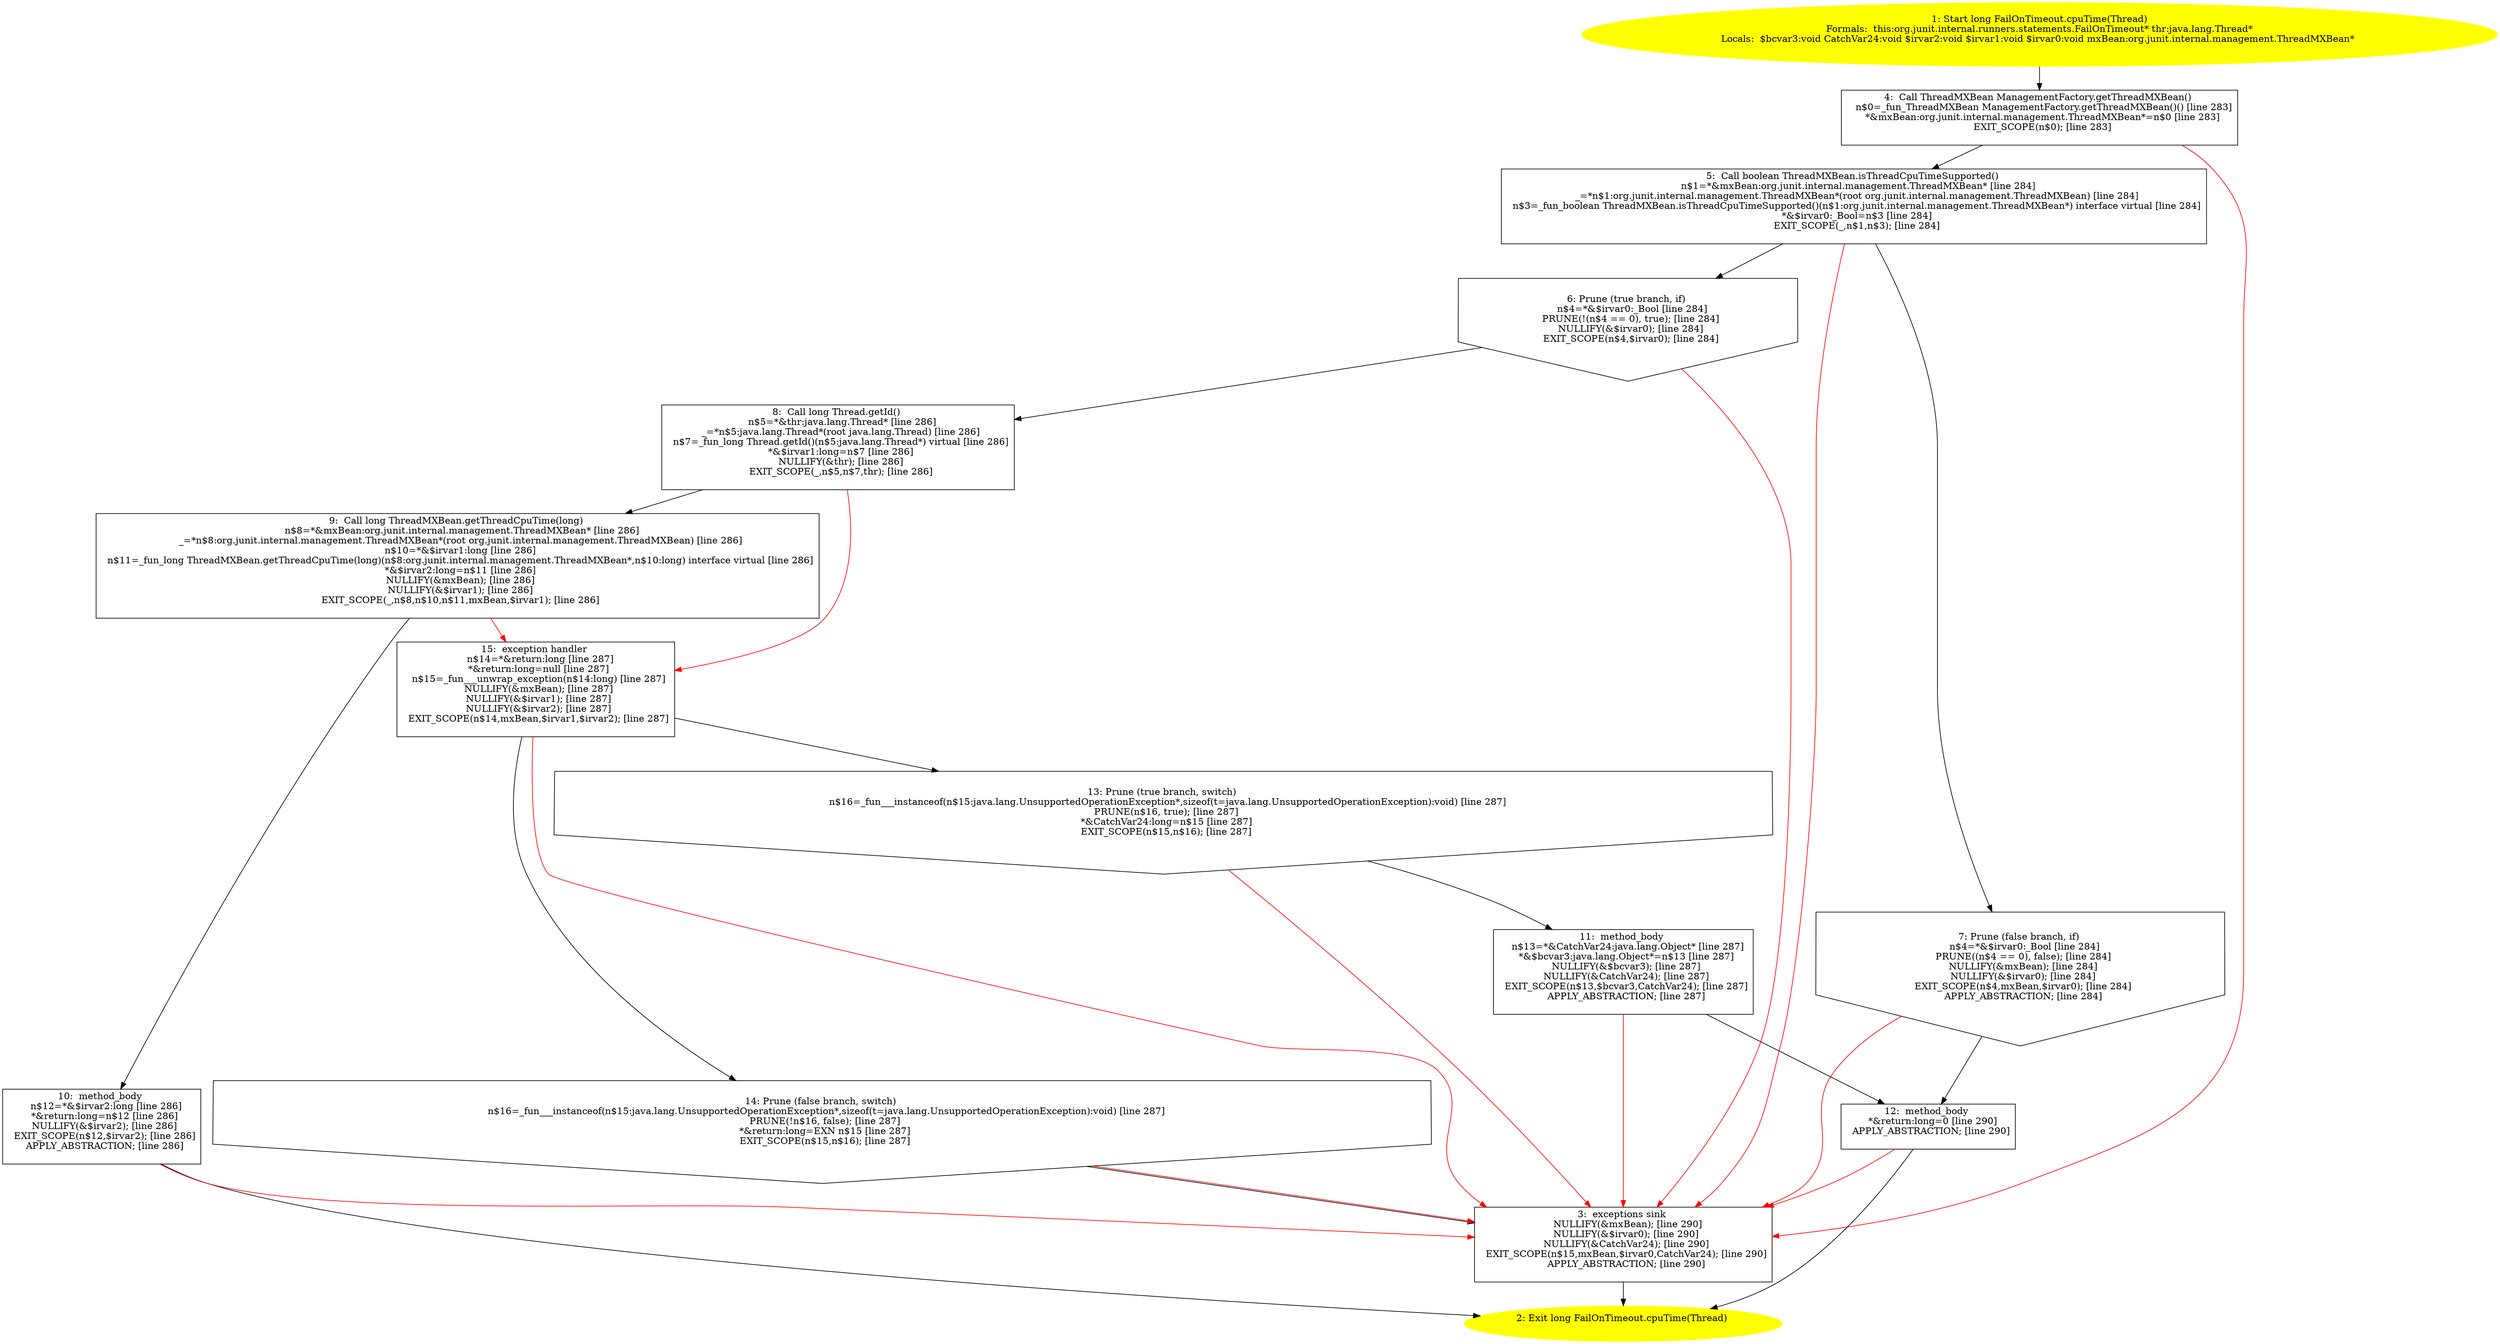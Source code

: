 /* @generated */
digraph cfg {
"org.junit.internal.runners.statements.FailOnTimeout.cpuTime(java.lang.Thread):long.61fa48384c179d860d6d0cd5e066e6f6_1" [label="1: Start long FailOnTimeout.cpuTime(Thread)\nFormals:  this:org.junit.internal.runners.statements.FailOnTimeout* thr:java.lang.Thread*\nLocals:  $bcvar3:void CatchVar24:void $irvar2:void $irvar1:void $irvar0:void mxBean:org.junit.internal.management.ThreadMXBean* \n  " color=yellow style=filled]
	

	 "org.junit.internal.runners.statements.FailOnTimeout.cpuTime(java.lang.Thread):long.61fa48384c179d860d6d0cd5e066e6f6_1" -> "org.junit.internal.runners.statements.FailOnTimeout.cpuTime(java.lang.Thread):long.61fa48384c179d860d6d0cd5e066e6f6_4" ;
"org.junit.internal.runners.statements.FailOnTimeout.cpuTime(java.lang.Thread):long.61fa48384c179d860d6d0cd5e066e6f6_2" [label="2: Exit long FailOnTimeout.cpuTime(Thread) \n  " color=yellow style=filled]
	

"org.junit.internal.runners.statements.FailOnTimeout.cpuTime(java.lang.Thread):long.61fa48384c179d860d6d0cd5e066e6f6_3" [label="3:  exceptions sink \n   NULLIFY(&mxBean); [line 290]\n  NULLIFY(&$irvar0); [line 290]\n  NULLIFY(&CatchVar24); [line 290]\n  EXIT_SCOPE(n$15,mxBean,$irvar0,CatchVar24); [line 290]\n  APPLY_ABSTRACTION; [line 290]\n " shape="box"]
	

	 "org.junit.internal.runners.statements.FailOnTimeout.cpuTime(java.lang.Thread):long.61fa48384c179d860d6d0cd5e066e6f6_3" -> "org.junit.internal.runners.statements.FailOnTimeout.cpuTime(java.lang.Thread):long.61fa48384c179d860d6d0cd5e066e6f6_2" ;
"org.junit.internal.runners.statements.FailOnTimeout.cpuTime(java.lang.Thread):long.61fa48384c179d860d6d0cd5e066e6f6_4" [label="4:  Call ThreadMXBean ManagementFactory.getThreadMXBean() \n   n$0=_fun_ThreadMXBean ManagementFactory.getThreadMXBean()() [line 283]\n  *&mxBean:org.junit.internal.management.ThreadMXBean*=n$0 [line 283]\n  EXIT_SCOPE(n$0); [line 283]\n " shape="box"]
	

	 "org.junit.internal.runners.statements.FailOnTimeout.cpuTime(java.lang.Thread):long.61fa48384c179d860d6d0cd5e066e6f6_4" -> "org.junit.internal.runners.statements.FailOnTimeout.cpuTime(java.lang.Thread):long.61fa48384c179d860d6d0cd5e066e6f6_5" ;
	 "org.junit.internal.runners.statements.FailOnTimeout.cpuTime(java.lang.Thread):long.61fa48384c179d860d6d0cd5e066e6f6_4" -> "org.junit.internal.runners.statements.FailOnTimeout.cpuTime(java.lang.Thread):long.61fa48384c179d860d6d0cd5e066e6f6_3" [color="red" ];
"org.junit.internal.runners.statements.FailOnTimeout.cpuTime(java.lang.Thread):long.61fa48384c179d860d6d0cd5e066e6f6_5" [label="5:  Call boolean ThreadMXBean.isThreadCpuTimeSupported() \n   n$1=*&mxBean:org.junit.internal.management.ThreadMXBean* [line 284]\n  _=*n$1:org.junit.internal.management.ThreadMXBean*(root org.junit.internal.management.ThreadMXBean) [line 284]\n  n$3=_fun_boolean ThreadMXBean.isThreadCpuTimeSupported()(n$1:org.junit.internal.management.ThreadMXBean*) interface virtual [line 284]\n  *&$irvar0:_Bool=n$3 [line 284]\n  EXIT_SCOPE(_,n$1,n$3); [line 284]\n " shape="box"]
	

	 "org.junit.internal.runners.statements.FailOnTimeout.cpuTime(java.lang.Thread):long.61fa48384c179d860d6d0cd5e066e6f6_5" -> "org.junit.internal.runners.statements.FailOnTimeout.cpuTime(java.lang.Thread):long.61fa48384c179d860d6d0cd5e066e6f6_6" ;
	 "org.junit.internal.runners.statements.FailOnTimeout.cpuTime(java.lang.Thread):long.61fa48384c179d860d6d0cd5e066e6f6_5" -> "org.junit.internal.runners.statements.FailOnTimeout.cpuTime(java.lang.Thread):long.61fa48384c179d860d6d0cd5e066e6f6_7" ;
	 "org.junit.internal.runners.statements.FailOnTimeout.cpuTime(java.lang.Thread):long.61fa48384c179d860d6d0cd5e066e6f6_5" -> "org.junit.internal.runners.statements.FailOnTimeout.cpuTime(java.lang.Thread):long.61fa48384c179d860d6d0cd5e066e6f6_3" [color="red" ];
"org.junit.internal.runners.statements.FailOnTimeout.cpuTime(java.lang.Thread):long.61fa48384c179d860d6d0cd5e066e6f6_6" [label="6: Prune (true branch, if) \n   n$4=*&$irvar0:_Bool [line 284]\n  PRUNE(!(n$4 == 0), true); [line 284]\n  NULLIFY(&$irvar0); [line 284]\n  EXIT_SCOPE(n$4,$irvar0); [line 284]\n " shape="invhouse"]
	

	 "org.junit.internal.runners.statements.FailOnTimeout.cpuTime(java.lang.Thread):long.61fa48384c179d860d6d0cd5e066e6f6_6" -> "org.junit.internal.runners.statements.FailOnTimeout.cpuTime(java.lang.Thread):long.61fa48384c179d860d6d0cd5e066e6f6_8" ;
	 "org.junit.internal.runners.statements.FailOnTimeout.cpuTime(java.lang.Thread):long.61fa48384c179d860d6d0cd5e066e6f6_6" -> "org.junit.internal.runners.statements.FailOnTimeout.cpuTime(java.lang.Thread):long.61fa48384c179d860d6d0cd5e066e6f6_3" [color="red" ];
"org.junit.internal.runners.statements.FailOnTimeout.cpuTime(java.lang.Thread):long.61fa48384c179d860d6d0cd5e066e6f6_7" [label="7: Prune (false branch, if) \n   n$4=*&$irvar0:_Bool [line 284]\n  PRUNE((n$4 == 0), false); [line 284]\n  NULLIFY(&mxBean); [line 284]\n  NULLIFY(&$irvar0); [line 284]\n  EXIT_SCOPE(n$4,mxBean,$irvar0); [line 284]\n  APPLY_ABSTRACTION; [line 284]\n " shape="invhouse"]
	

	 "org.junit.internal.runners.statements.FailOnTimeout.cpuTime(java.lang.Thread):long.61fa48384c179d860d6d0cd5e066e6f6_7" -> "org.junit.internal.runners.statements.FailOnTimeout.cpuTime(java.lang.Thread):long.61fa48384c179d860d6d0cd5e066e6f6_12" ;
	 "org.junit.internal.runners.statements.FailOnTimeout.cpuTime(java.lang.Thread):long.61fa48384c179d860d6d0cd5e066e6f6_7" -> "org.junit.internal.runners.statements.FailOnTimeout.cpuTime(java.lang.Thread):long.61fa48384c179d860d6d0cd5e066e6f6_3" [color="red" ];
"org.junit.internal.runners.statements.FailOnTimeout.cpuTime(java.lang.Thread):long.61fa48384c179d860d6d0cd5e066e6f6_8" [label="8:  Call long Thread.getId() \n   n$5=*&thr:java.lang.Thread* [line 286]\n  _=*n$5:java.lang.Thread*(root java.lang.Thread) [line 286]\n  n$7=_fun_long Thread.getId()(n$5:java.lang.Thread*) virtual [line 286]\n  *&$irvar1:long=n$7 [line 286]\n  NULLIFY(&thr); [line 286]\n  EXIT_SCOPE(_,n$5,n$7,thr); [line 286]\n " shape="box"]
	

	 "org.junit.internal.runners.statements.FailOnTimeout.cpuTime(java.lang.Thread):long.61fa48384c179d860d6d0cd5e066e6f6_8" -> "org.junit.internal.runners.statements.FailOnTimeout.cpuTime(java.lang.Thread):long.61fa48384c179d860d6d0cd5e066e6f6_9" ;
	 "org.junit.internal.runners.statements.FailOnTimeout.cpuTime(java.lang.Thread):long.61fa48384c179d860d6d0cd5e066e6f6_8" -> "org.junit.internal.runners.statements.FailOnTimeout.cpuTime(java.lang.Thread):long.61fa48384c179d860d6d0cd5e066e6f6_15" [color="red" ];
"org.junit.internal.runners.statements.FailOnTimeout.cpuTime(java.lang.Thread):long.61fa48384c179d860d6d0cd5e066e6f6_9" [label="9:  Call long ThreadMXBean.getThreadCpuTime(long) \n   n$8=*&mxBean:org.junit.internal.management.ThreadMXBean* [line 286]\n  _=*n$8:org.junit.internal.management.ThreadMXBean*(root org.junit.internal.management.ThreadMXBean) [line 286]\n  n$10=*&$irvar1:long [line 286]\n  n$11=_fun_long ThreadMXBean.getThreadCpuTime(long)(n$8:org.junit.internal.management.ThreadMXBean*,n$10:long) interface virtual [line 286]\n  *&$irvar2:long=n$11 [line 286]\n  NULLIFY(&mxBean); [line 286]\n  NULLIFY(&$irvar1); [line 286]\n  EXIT_SCOPE(_,n$8,n$10,n$11,mxBean,$irvar1); [line 286]\n " shape="box"]
	

	 "org.junit.internal.runners.statements.FailOnTimeout.cpuTime(java.lang.Thread):long.61fa48384c179d860d6d0cd5e066e6f6_9" -> "org.junit.internal.runners.statements.FailOnTimeout.cpuTime(java.lang.Thread):long.61fa48384c179d860d6d0cd5e066e6f6_10" ;
	 "org.junit.internal.runners.statements.FailOnTimeout.cpuTime(java.lang.Thread):long.61fa48384c179d860d6d0cd5e066e6f6_9" -> "org.junit.internal.runners.statements.FailOnTimeout.cpuTime(java.lang.Thread):long.61fa48384c179d860d6d0cd5e066e6f6_15" [color="red" ];
"org.junit.internal.runners.statements.FailOnTimeout.cpuTime(java.lang.Thread):long.61fa48384c179d860d6d0cd5e066e6f6_10" [label="10:  method_body \n   n$12=*&$irvar2:long [line 286]\n  *&return:long=n$12 [line 286]\n  NULLIFY(&$irvar2); [line 286]\n  EXIT_SCOPE(n$12,$irvar2); [line 286]\n  APPLY_ABSTRACTION; [line 286]\n " shape="box"]
	

	 "org.junit.internal.runners.statements.FailOnTimeout.cpuTime(java.lang.Thread):long.61fa48384c179d860d6d0cd5e066e6f6_10" -> "org.junit.internal.runners.statements.FailOnTimeout.cpuTime(java.lang.Thread):long.61fa48384c179d860d6d0cd5e066e6f6_2" ;
	 "org.junit.internal.runners.statements.FailOnTimeout.cpuTime(java.lang.Thread):long.61fa48384c179d860d6d0cd5e066e6f6_10" -> "org.junit.internal.runners.statements.FailOnTimeout.cpuTime(java.lang.Thread):long.61fa48384c179d860d6d0cd5e066e6f6_3" [color="red" ];
"org.junit.internal.runners.statements.FailOnTimeout.cpuTime(java.lang.Thread):long.61fa48384c179d860d6d0cd5e066e6f6_11" [label="11:  method_body \n   n$13=*&CatchVar24:java.lang.Object* [line 287]\n  *&$bcvar3:java.lang.Object*=n$13 [line 287]\n  NULLIFY(&$bcvar3); [line 287]\n  NULLIFY(&CatchVar24); [line 287]\n  EXIT_SCOPE(n$13,$bcvar3,CatchVar24); [line 287]\n  APPLY_ABSTRACTION; [line 287]\n " shape="box"]
	

	 "org.junit.internal.runners.statements.FailOnTimeout.cpuTime(java.lang.Thread):long.61fa48384c179d860d6d0cd5e066e6f6_11" -> "org.junit.internal.runners.statements.FailOnTimeout.cpuTime(java.lang.Thread):long.61fa48384c179d860d6d0cd5e066e6f6_12" ;
	 "org.junit.internal.runners.statements.FailOnTimeout.cpuTime(java.lang.Thread):long.61fa48384c179d860d6d0cd5e066e6f6_11" -> "org.junit.internal.runners.statements.FailOnTimeout.cpuTime(java.lang.Thread):long.61fa48384c179d860d6d0cd5e066e6f6_3" [color="red" ];
"org.junit.internal.runners.statements.FailOnTimeout.cpuTime(java.lang.Thread):long.61fa48384c179d860d6d0cd5e066e6f6_12" [label="12:  method_body \n   *&return:long=0 [line 290]\n  APPLY_ABSTRACTION; [line 290]\n " shape="box"]
	

	 "org.junit.internal.runners.statements.FailOnTimeout.cpuTime(java.lang.Thread):long.61fa48384c179d860d6d0cd5e066e6f6_12" -> "org.junit.internal.runners.statements.FailOnTimeout.cpuTime(java.lang.Thread):long.61fa48384c179d860d6d0cd5e066e6f6_2" ;
	 "org.junit.internal.runners.statements.FailOnTimeout.cpuTime(java.lang.Thread):long.61fa48384c179d860d6d0cd5e066e6f6_12" -> "org.junit.internal.runners.statements.FailOnTimeout.cpuTime(java.lang.Thread):long.61fa48384c179d860d6d0cd5e066e6f6_3" [color="red" ];
"org.junit.internal.runners.statements.FailOnTimeout.cpuTime(java.lang.Thread):long.61fa48384c179d860d6d0cd5e066e6f6_13" [label="13: Prune (true branch, switch) \n   n$16=_fun___instanceof(n$15:java.lang.UnsupportedOperationException*,sizeof(t=java.lang.UnsupportedOperationException):void) [line 287]\n  PRUNE(n$16, true); [line 287]\n  *&CatchVar24:long=n$15 [line 287]\n  EXIT_SCOPE(n$15,n$16); [line 287]\n " shape="invhouse"]
	

	 "org.junit.internal.runners.statements.FailOnTimeout.cpuTime(java.lang.Thread):long.61fa48384c179d860d6d0cd5e066e6f6_13" -> "org.junit.internal.runners.statements.FailOnTimeout.cpuTime(java.lang.Thread):long.61fa48384c179d860d6d0cd5e066e6f6_11" ;
	 "org.junit.internal.runners.statements.FailOnTimeout.cpuTime(java.lang.Thread):long.61fa48384c179d860d6d0cd5e066e6f6_13" -> "org.junit.internal.runners.statements.FailOnTimeout.cpuTime(java.lang.Thread):long.61fa48384c179d860d6d0cd5e066e6f6_3" [color="red" ];
"org.junit.internal.runners.statements.FailOnTimeout.cpuTime(java.lang.Thread):long.61fa48384c179d860d6d0cd5e066e6f6_14" [label="14: Prune (false branch, switch) \n   n$16=_fun___instanceof(n$15:java.lang.UnsupportedOperationException*,sizeof(t=java.lang.UnsupportedOperationException):void) [line 287]\n  PRUNE(!n$16, false); [line 287]\n  *&return:long=EXN n$15 [line 287]\n  EXIT_SCOPE(n$15,n$16); [line 287]\n " shape="invhouse"]
	

	 "org.junit.internal.runners.statements.FailOnTimeout.cpuTime(java.lang.Thread):long.61fa48384c179d860d6d0cd5e066e6f6_14" -> "org.junit.internal.runners.statements.FailOnTimeout.cpuTime(java.lang.Thread):long.61fa48384c179d860d6d0cd5e066e6f6_3" ;
	 "org.junit.internal.runners.statements.FailOnTimeout.cpuTime(java.lang.Thread):long.61fa48384c179d860d6d0cd5e066e6f6_14" -> "org.junit.internal.runners.statements.FailOnTimeout.cpuTime(java.lang.Thread):long.61fa48384c179d860d6d0cd5e066e6f6_3" [color="red" ];
"org.junit.internal.runners.statements.FailOnTimeout.cpuTime(java.lang.Thread):long.61fa48384c179d860d6d0cd5e066e6f6_15" [label="15:  exception handler \n   n$14=*&return:long [line 287]\n  *&return:long=null [line 287]\n  n$15=_fun___unwrap_exception(n$14:long) [line 287]\n  NULLIFY(&mxBean); [line 287]\n  NULLIFY(&$irvar1); [line 287]\n  NULLIFY(&$irvar2); [line 287]\n  EXIT_SCOPE(n$14,mxBean,$irvar1,$irvar2); [line 287]\n " shape="box"]
	

	 "org.junit.internal.runners.statements.FailOnTimeout.cpuTime(java.lang.Thread):long.61fa48384c179d860d6d0cd5e066e6f6_15" -> "org.junit.internal.runners.statements.FailOnTimeout.cpuTime(java.lang.Thread):long.61fa48384c179d860d6d0cd5e066e6f6_13" ;
	 "org.junit.internal.runners.statements.FailOnTimeout.cpuTime(java.lang.Thread):long.61fa48384c179d860d6d0cd5e066e6f6_15" -> "org.junit.internal.runners.statements.FailOnTimeout.cpuTime(java.lang.Thread):long.61fa48384c179d860d6d0cd5e066e6f6_14" ;
	 "org.junit.internal.runners.statements.FailOnTimeout.cpuTime(java.lang.Thread):long.61fa48384c179d860d6d0cd5e066e6f6_15" -> "org.junit.internal.runners.statements.FailOnTimeout.cpuTime(java.lang.Thread):long.61fa48384c179d860d6d0cd5e066e6f6_3" [color="red" ];
}
